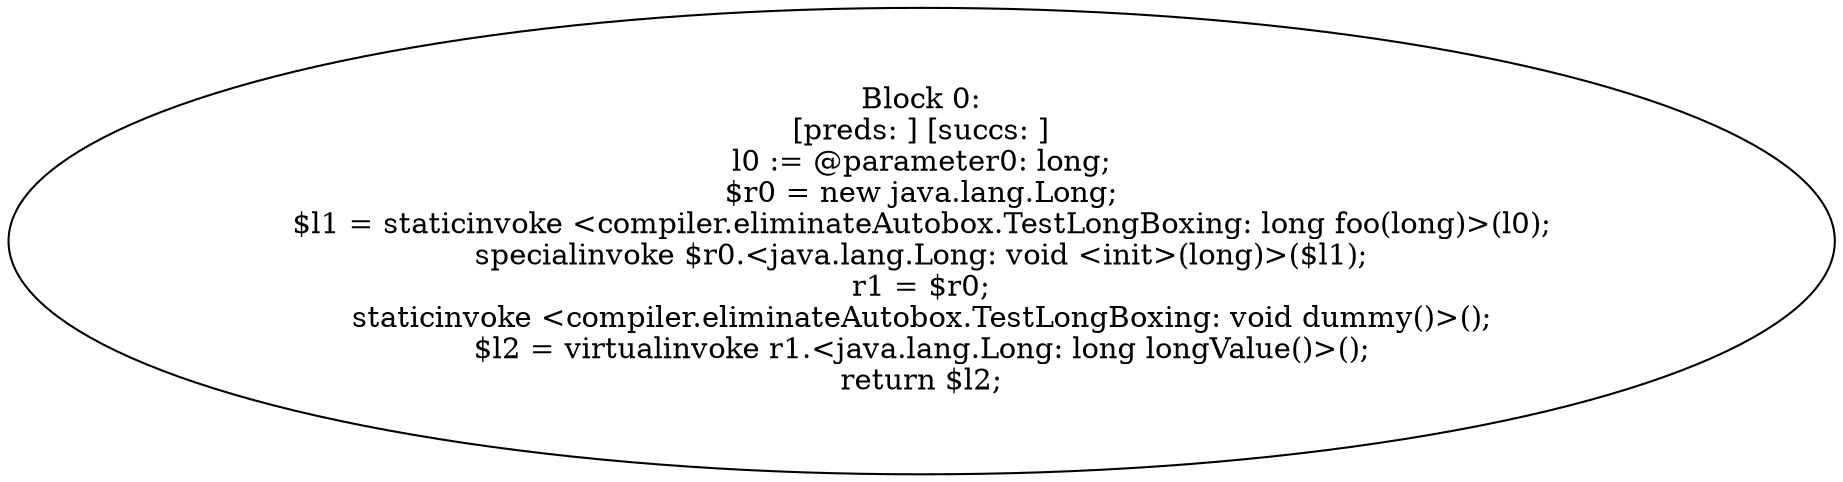 digraph "unitGraph" {
    "Block 0:
[preds: ] [succs: ]
l0 := @parameter0: long;
$r0 = new java.lang.Long;
$l1 = staticinvoke <compiler.eliminateAutobox.TestLongBoxing: long foo(long)>(l0);
specialinvoke $r0.<java.lang.Long: void <init>(long)>($l1);
r1 = $r0;
staticinvoke <compiler.eliminateAutobox.TestLongBoxing: void dummy()>();
$l2 = virtualinvoke r1.<java.lang.Long: long longValue()>();
return $l2;
"
}
